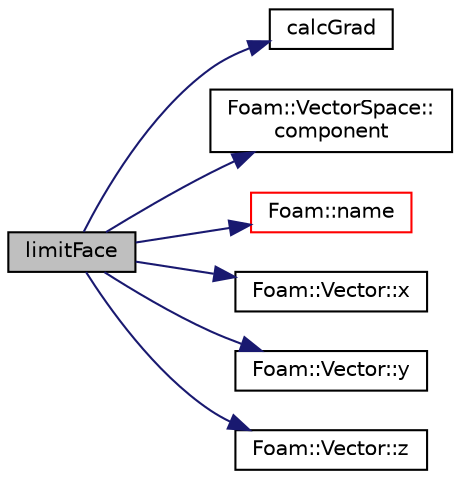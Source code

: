 digraph "limitFace"
{
  bgcolor="transparent";
  edge [fontname="Helvetica",fontsize="10",labelfontname="Helvetica",labelfontsize="10"];
  node [fontname="Helvetica",fontsize="10",shape=record];
  rankdir="LR";
  Node62 [label="limitFace",height=0.2,width=0.4,color="black", fillcolor="grey75", style="filled", fontcolor="black"];
  Node62 -> Node63 [color="midnightblue",fontsize="10",style="solid",fontname="Helvetica"];
  Node63 [label="calcGrad",height=0.2,width=0.4,color="black",URL="$a23385.html#a7dfce2567087a0024a7bc24421c8f9c7",tooltip="Return the gradient of the given field to the gradScheme::grad. "];
  Node62 -> Node64 [color="midnightblue",fontsize="10",style="solid",fontname="Helvetica"];
  Node64 [label="Foam::VectorSpace::\lcomponent",height=0.2,width=0.4,color="black",URL="$a29813.html#a343ed8ae5f0843724c216301a2c96352"];
  Node62 -> Node65 [color="midnightblue",fontsize="10",style="solid",fontname="Helvetica"];
  Node65 [label="Foam::name",height=0.2,width=0.4,color="red",URL="$a21851.html#adcb0df2bd4953cb6bb390272d8263c3a",tooltip="Return a string representation of a complex. "];
  Node62 -> Node68 [color="midnightblue",fontsize="10",style="solid",fontname="Helvetica"];
  Node68 [label="Foam::Vector::x",height=0.2,width=0.4,color="black",URL="$a29749.html#a63327976e5a8359700064a02ae22548e"];
  Node62 -> Node69 [color="midnightblue",fontsize="10",style="solid",fontname="Helvetica"];
  Node69 [label="Foam::Vector::y",height=0.2,width=0.4,color="black",URL="$a29749.html#a1ee865f676fbac703a49c6654dd3ad74"];
  Node62 -> Node70 [color="midnightblue",fontsize="10",style="solid",fontname="Helvetica"];
  Node70 [label="Foam::Vector::z",height=0.2,width=0.4,color="black",URL="$a29749.html#a1c8320b15610de211ec70ef966581423"];
}

